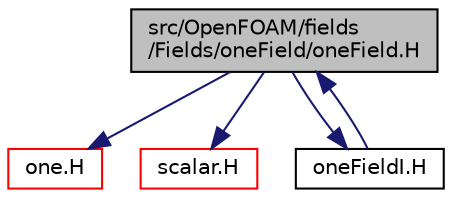 digraph "src/OpenFOAM/fields/Fields/oneField/oneField.H"
{
  bgcolor="transparent";
  edge [fontname="Helvetica",fontsize="10",labelfontname="Helvetica",labelfontsize="10"];
  node [fontname="Helvetica",fontsize="10",shape=record];
  Node1 [label="src/OpenFOAM/fields\l/Fields/oneField/oneField.H",height=0.2,width=0.4,color="black", fillcolor="grey75", style="filled", fontcolor="black"];
  Node1 -> Node2 [color="midnightblue",fontsize="10",style="solid",fontname="Helvetica"];
  Node2 [label="one.H",height=0.2,width=0.4,color="red",URL="$a09099.html"];
  Node1 -> Node3 [color="midnightblue",fontsize="10",style="solid",fontname="Helvetica"];
  Node3 [label="scalar.H",height=0.2,width=0.4,color="red",URL="$a09142.html"];
  Node1 -> Node4 [color="midnightblue",fontsize="10",style="solid",fontname="Helvetica"];
  Node4 [label="oneFieldI.H",height=0.2,width=0.4,color="black",URL="$a08144.html"];
  Node4 -> Node1 [color="midnightblue",fontsize="10",style="solid",fontname="Helvetica"];
}
